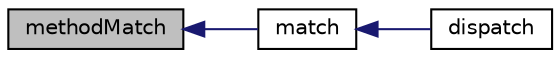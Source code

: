 digraph "methodMatch"
{
  edge [fontname="Helvetica",fontsize="10",labelfontname="Helvetica",labelfontsize="10"];
  node [fontname="Helvetica",fontsize="10",shape=record];
  rankdir="LR";
  Node43 [label="methodMatch",height=0.2,width=0.4,color="black", fillcolor="grey75", style="filled", fontcolor="black"];
  Node43 -> Node44 [dir="back",color="midnightblue",fontsize="10",style="solid",fontname="Helvetica"];
  Node44 [label="match",height=0.2,width=0.4,color="black", fillcolor="white", style="filled",URL="$class_zest_1_1_component_1_1_component.html#abd724f6a6c6ad25275026dede10a1495"];
  Node44 -> Node45 [dir="back",color="midnightblue",fontsize="10",style="solid",fontname="Helvetica"];
  Node45 [label="dispatch",height=0.2,width=0.4,color="black", fillcolor="white", style="filled",URL="$class_zest_1_1_component_1_1_component.html#aa1582e6a62dc40179f53a4a3705c044e"];
}
